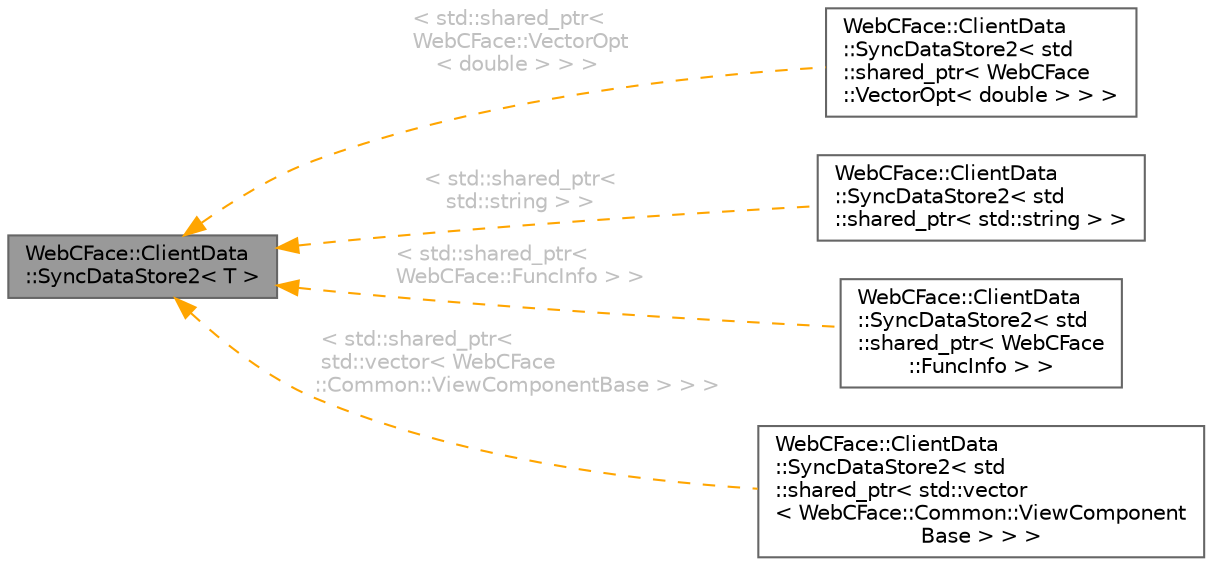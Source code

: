 digraph "WebCFace::ClientData::SyncDataStore2&lt; T &gt;"
{
 // LATEX_PDF_SIZE
  bgcolor="transparent";
  edge [fontname=Helvetica,fontsize=10,labelfontname=Helvetica,labelfontsize=10];
  node [fontname=Helvetica,fontsize=10,shape=box,height=0.2,width=0.4];
  rankdir="LR";
  Node1 [id="Node000001",label="WebCFace::ClientData\l::SyncDataStore2\< T \>",height=0.2,width=0.4,color="gray40", fillcolor="grey60", style="filled", fontcolor="black",tooltip="送受信するデータを保持するクラス"];
  Node1 -> Node2 [id="edge1_Node000001_Node000002",dir="back",color="orange",style="dashed",tooltip=" ",label=" \< std::shared_ptr\<\l WebCFace::VectorOpt\l\< double \> \> \>",fontcolor="grey" ];
  Node2 [id="Node000002",label="WebCFace::ClientData\l::SyncDataStore2\< std\l::shared_ptr\< WebCFace\l::VectorOpt\< double \> \> \>",height=0.2,width=0.4,color="gray40", fillcolor="white", style="filled",URL="$classWebCFace_1_1ClientData_1_1SyncDataStore2.html",tooltip=" "];
  Node1 -> Node3 [id="edge2_Node000001_Node000003",dir="back",color="orange",style="dashed",tooltip=" ",label=" \< std::shared_ptr\<\l std::string \> \>",fontcolor="grey" ];
  Node3 [id="Node000003",label="WebCFace::ClientData\l::SyncDataStore2\< std\l::shared_ptr\< std::string \> \>",height=0.2,width=0.4,color="gray40", fillcolor="white", style="filled",URL="$classWebCFace_1_1ClientData_1_1SyncDataStore2.html",tooltip=" "];
  Node1 -> Node4 [id="edge3_Node000001_Node000004",dir="back",color="orange",style="dashed",tooltip=" ",label=" \< std::shared_ptr\<\l WebCFace::FuncInfo \> \>",fontcolor="grey" ];
  Node4 [id="Node000004",label="WebCFace::ClientData\l::SyncDataStore2\< std\l::shared_ptr\< WebCFace\l::FuncInfo \> \>",height=0.2,width=0.4,color="gray40", fillcolor="white", style="filled",URL="$classWebCFace_1_1ClientData_1_1SyncDataStore2.html",tooltip=" "];
  Node1 -> Node5 [id="edge4_Node000001_Node000005",dir="back",color="orange",style="dashed",tooltip=" ",label=" \< std::shared_ptr\<\l std::vector\< WebCFace\l::Common::ViewComponentBase \> \> \>",fontcolor="grey" ];
  Node5 [id="Node000005",label="WebCFace::ClientData\l::SyncDataStore2\< std\l::shared_ptr\< std::vector\l\< WebCFace::Common::ViewComponent\lBase \> \> \>",height=0.2,width=0.4,color="gray40", fillcolor="white", style="filled",URL="$classWebCFace_1_1ClientData_1_1SyncDataStore2.html",tooltip=" "];
}
